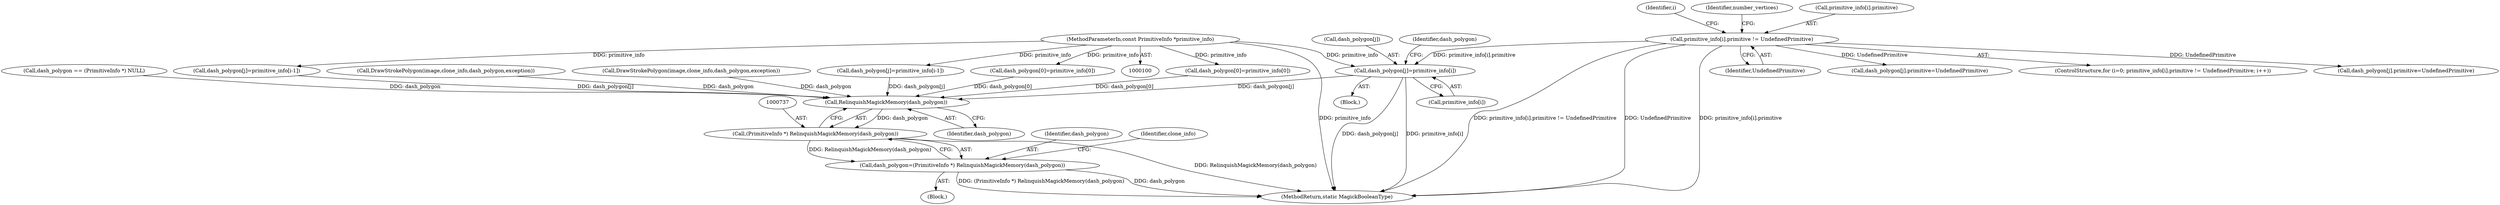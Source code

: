 digraph "0_ImageMagick_726812fa2fa7ce16bcf58f6e115f65427a1c0950_0@array" {
"1000644" [label="(Call,dash_polygon[j]=primitive_info[i])"];
"1000142" [label="(Call,primitive_info[i].primitive != UndefinedPrimitive)"];
"1000102" [label="(MethodParameterIn,const PrimitiveInfo *primitive_info)"];
"1000738" [label="(Call,RelinquishMagickMemory(dash_polygon))"];
"1000736" [label="(Call,(PrimitiveInfo *) RelinquishMagickMemory(dash_polygon))"];
"1000734" [label="(Call,dash_polygon=(PrimitiveInfo *) RelinquishMagickMemory(dash_polygon))"];
"1000597" [label="(Call,DrawStrokePolygon(image,clone_info,dash_polygon,exception))"];
"1000333" [label="(Block,)"];
"1000654" [label="(Identifier,dash_polygon)"];
"1000148" [label="(Identifier,UndefinedPrimitive)"];
"1000511" [label="(Call,dash_polygon[j]=primitive_info[i-1])"];
"1000645" [label="(Call,dash_polygon[j])"];
"1000738" [label="(Call,RelinquishMagickMemory(dash_polygon))"];
"1000150" [label="(Identifier,i)"];
"1000191" [label="(Call,dash_polygon[0]=primitive_info[0])"];
"1000729" [label="(Call,DrawStrokePolygon(image,clone_info,dash_polygon,exception))"];
"1000588" [label="(Call,dash_polygon[j].primitive=UndefinedPrimitive)"];
"1000438" [label="(Call,dash_polygon[0]=primitive_info[0])"];
"1000172" [label="(Call,dash_polygon == (PrimitiveInfo *) NULL)"];
"1000102" [label="(MethodParameterIn,const PrimitiveInfo *primitive_info)"];
"1000735" [label="(Identifier,dash_polygon)"];
"1000739" [label="(Identifier,dash_polygon)"];
"1000741" [label="(Identifier,clone_info)"];
"1000648" [label="(Call,primitive_info[i])"];
"1000138" [label="(ControlStructure,for (i=0; primitive_info[i].primitive != UndefinedPrimitive; i++))"];
"1000644" [label="(Call,dash_polygon[j]=primitive_info[i])"];
"1000152" [label="(Identifier,number_vertices)"];
"1000105" [label="(Block,)"];
"1000142" [label="(Call,primitive_info[i].primitive != UndefinedPrimitive)"];
"1000734" [label="(Call,dash_polygon=(PrimitiveInfo *) RelinquishMagickMemory(dash_polygon))"];
"1000736" [label="(Call,(PrimitiveInfo *) RelinquishMagickMemory(dash_polygon))"];
"1000763" [label="(MethodReturn,static MagickBooleanType)"];
"1000675" [label="(Call,dash_polygon[j]=primitive_info[i-1])"];
"1000720" [label="(Call,dash_polygon[j].primitive=UndefinedPrimitive)"];
"1000143" [label="(Call,primitive_info[i].primitive)"];
"1000644" -> "1000333"  [label="AST: "];
"1000644" -> "1000648"  [label="CFG: "];
"1000645" -> "1000644"  [label="AST: "];
"1000648" -> "1000644"  [label="AST: "];
"1000654" -> "1000644"  [label="CFG: "];
"1000644" -> "1000763"  [label="DDG: primitive_info[i]"];
"1000644" -> "1000763"  [label="DDG: dash_polygon[j]"];
"1000142" -> "1000644"  [label="DDG: primitive_info[i].primitive"];
"1000102" -> "1000644"  [label="DDG: primitive_info"];
"1000644" -> "1000738"  [label="DDG: dash_polygon[j]"];
"1000142" -> "1000138"  [label="AST: "];
"1000142" -> "1000148"  [label="CFG: "];
"1000143" -> "1000142"  [label="AST: "];
"1000148" -> "1000142"  [label="AST: "];
"1000150" -> "1000142"  [label="CFG: "];
"1000152" -> "1000142"  [label="CFG: "];
"1000142" -> "1000763"  [label="DDG: primitive_info[i].primitive != UndefinedPrimitive"];
"1000142" -> "1000763"  [label="DDG: UndefinedPrimitive"];
"1000142" -> "1000763"  [label="DDG: primitive_info[i].primitive"];
"1000142" -> "1000588"  [label="DDG: UndefinedPrimitive"];
"1000142" -> "1000720"  [label="DDG: UndefinedPrimitive"];
"1000102" -> "1000100"  [label="AST: "];
"1000102" -> "1000763"  [label="DDG: primitive_info"];
"1000102" -> "1000191"  [label="DDG: primitive_info"];
"1000102" -> "1000438"  [label="DDG: primitive_info"];
"1000102" -> "1000511"  [label="DDG: primitive_info"];
"1000102" -> "1000675"  [label="DDG: primitive_info"];
"1000738" -> "1000736"  [label="AST: "];
"1000738" -> "1000739"  [label="CFG: "];
"1000739" -> "1000738"  [label="AST: "];
"1000736" -> "1000738"  [label="CFG: "];
"1000738" -> "1000736"  [label="DDG: dash_polygon"];
"1000675" -> "1000738"  [label="DDG: dash_polygon[j]"];
"1000597" -> "1000738"  [label="DDG: dash_polygon"];
"1000172" -> "1000738"  [label="DDG: dash_polygon"];
"1000511" -> "1000738"  [label="DDG: dash_polygon[j]"];
"1000191" -> "1000738"  [label="DDG: dash_polygon[0]"];
"1000729" -> "1000738"  [label="DDG: dash_polygon"];
"1000438" -> "1000738"  [label="DDG: dash_polygon[0]"];
"1000736" -> "1000734"  [label="AST: "];
"1000737" -> "1000736"  [label="AST: "];
"1000734" -> "1000736"  [label="CFG: "];
"1000736" -> "1000763"  [label="DDG: RelinquishMagickMemory(dash_polygon)"];
"1000736" -> "1000734"  [label="DDG: RelinquishMagickMemory(dash_polygon)"];
"1000734" -> "1000105"  [label="AST: "];
"1000735" -> "1000734"  [label="AST: "];
"1000741" -> "1000734"  [label="CFG: "];
"1000734" -> "1000763"  [label="DDG: dash_polygon"];
"1000734" -> "1000763"  [label="DDG: (PrimitiveInfo *) RelinquishMagickMemory(dash_polygon)"];
}
